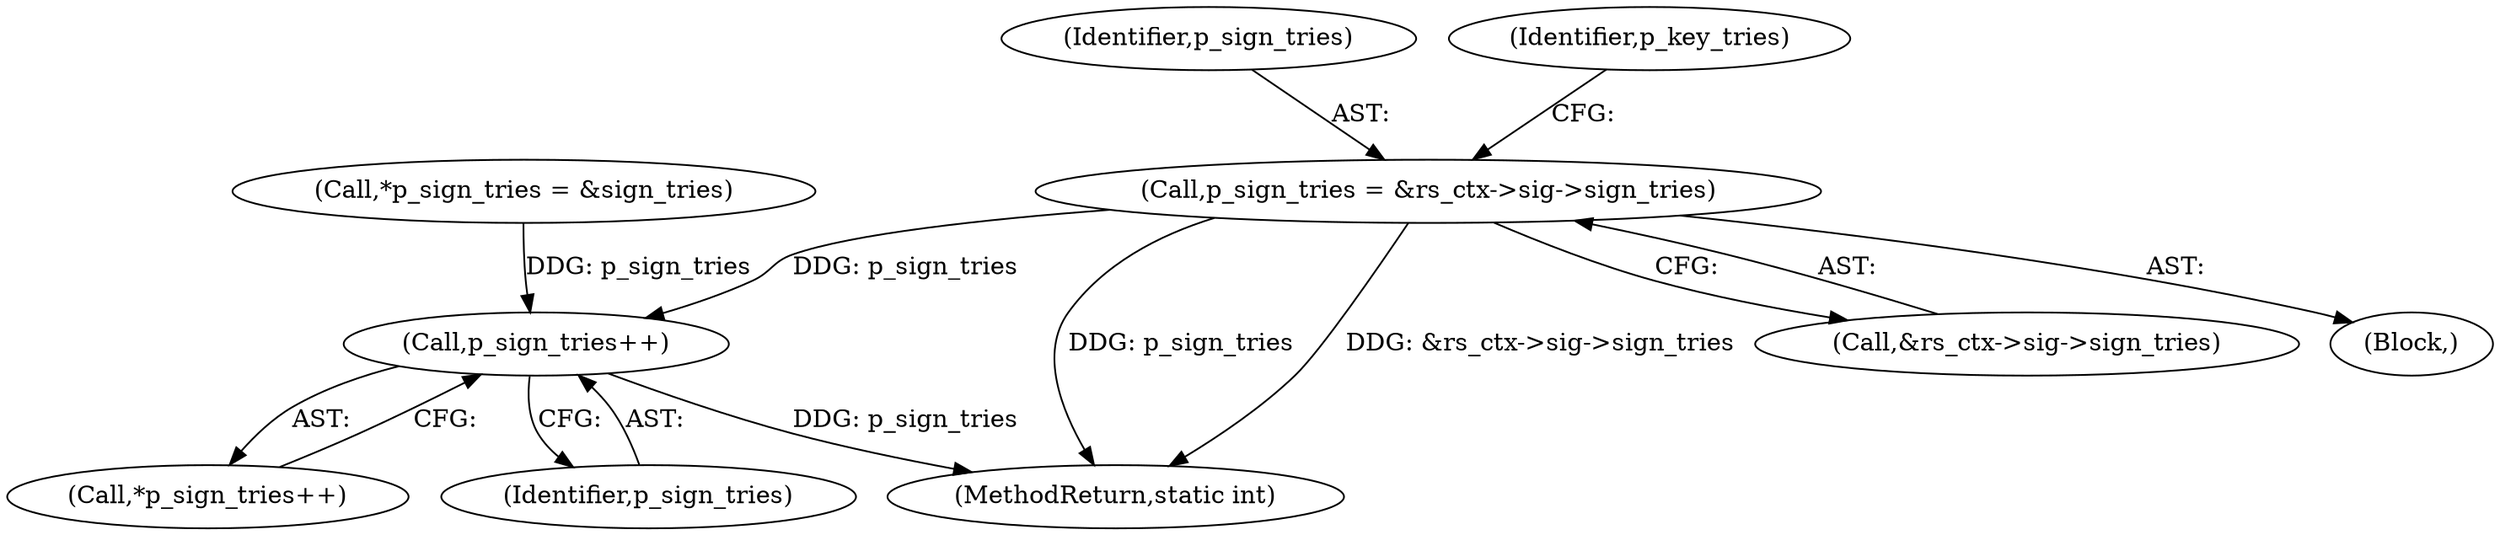 digraph "0_mbedtls_33f66ba6fd234114aa37f0209dac031bb2870a9b_0@pointer" {
"1000200" [label="(Call,p_sign_tries = &rs_ctx->sig->sign_tries)"];
"1000259" [label="(Call,p_sign_tries++)"];
"1000456" [label="(MethodReturn,static int)"];
"1000202" [label="(Call,&rs_ctx->sig->sign_tries)"];
"1000259" [label="(Call,p_sign_tries++)"];
"1000258" [label="(Call,*p_sign_tries++)"];
"1000200" [label="(Call,p_sign_tries = &rs_ctx->sig->sign_tries)"];
"1000126" [label="(Call,*p_sign_tries = &sign_tries)"];
"1000199" [label="(Block,)"];
"1000201" [label="(Identifier,p_sign_tries)"];
"1000209" [label="(Identifier,p_key_tries)"];
"1000260" [label="(Identifier,p_sign_tries)"];
"1000200" -> "1000199"  [label="AST: "];
"1000200" -> "1000202"  [label="CFG: "];
"1000201" -> "1000200"  [label="AST: "];
"1000202" -> "1000200"  [label="AST: "];
"1000209" -> "1000200"  [label="CFG: "];
"1000200" -> "1000456"  [label="DDG: p_sign_tries"];
"1000200" -> "1000456"  [label="DDG: &rs_ctx->sig->sign_tries"];
"1000200" -> "1000259"  [label="DDG: p_sign_tries"];
"1000259" -> "1000258"  [label="AST: "];
"1000259" -> "1000260"  [label="CFG: "];
"1000260" -> "1000259"  [label="AST: "];
"1000258" -> "1000259"  [label="CFG: "];
"1000259" -> "1000456"  [label="DDG: p_sign_tries"];
"1000126" -> "1000259"  [label="DDG: p_sign_tries"];
}
